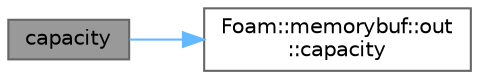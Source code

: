 digraph "capacity"
{
 // LATEX_PDF_SIZE
  bgcolor="transparent";
  edge [fontname=Helvetica,fontsize=10,labelfontname=Helvetica,labelfontsize=10];
  node [fontname=Helvetica,fontsize=10,shape=box,height=0.2,width=0.4];
  rankdir="LR";
  Node1 [id="Node000001",label="capacity",height=0.2,width=0.4,color="gray40", fillcolor="grey60", style="filled", fontcolor="black",tooltip=" "];
  Node1 -> Node2 [id="edge1_Node000001_Node000002",color="steelblue1",style="solid",tooltip=" "];
  Node2 [id="Node000002",label="Foam::memorybuf::out\l::capacity",height=0.2,width=0.4,color="grey40", fillcolor="white", style="filled",URL="$classFoam_1_1memorybuf_1_1out.html#a44981822d0b15aac1f6b3a4ba44d17a7",tooltip=" "];
}
